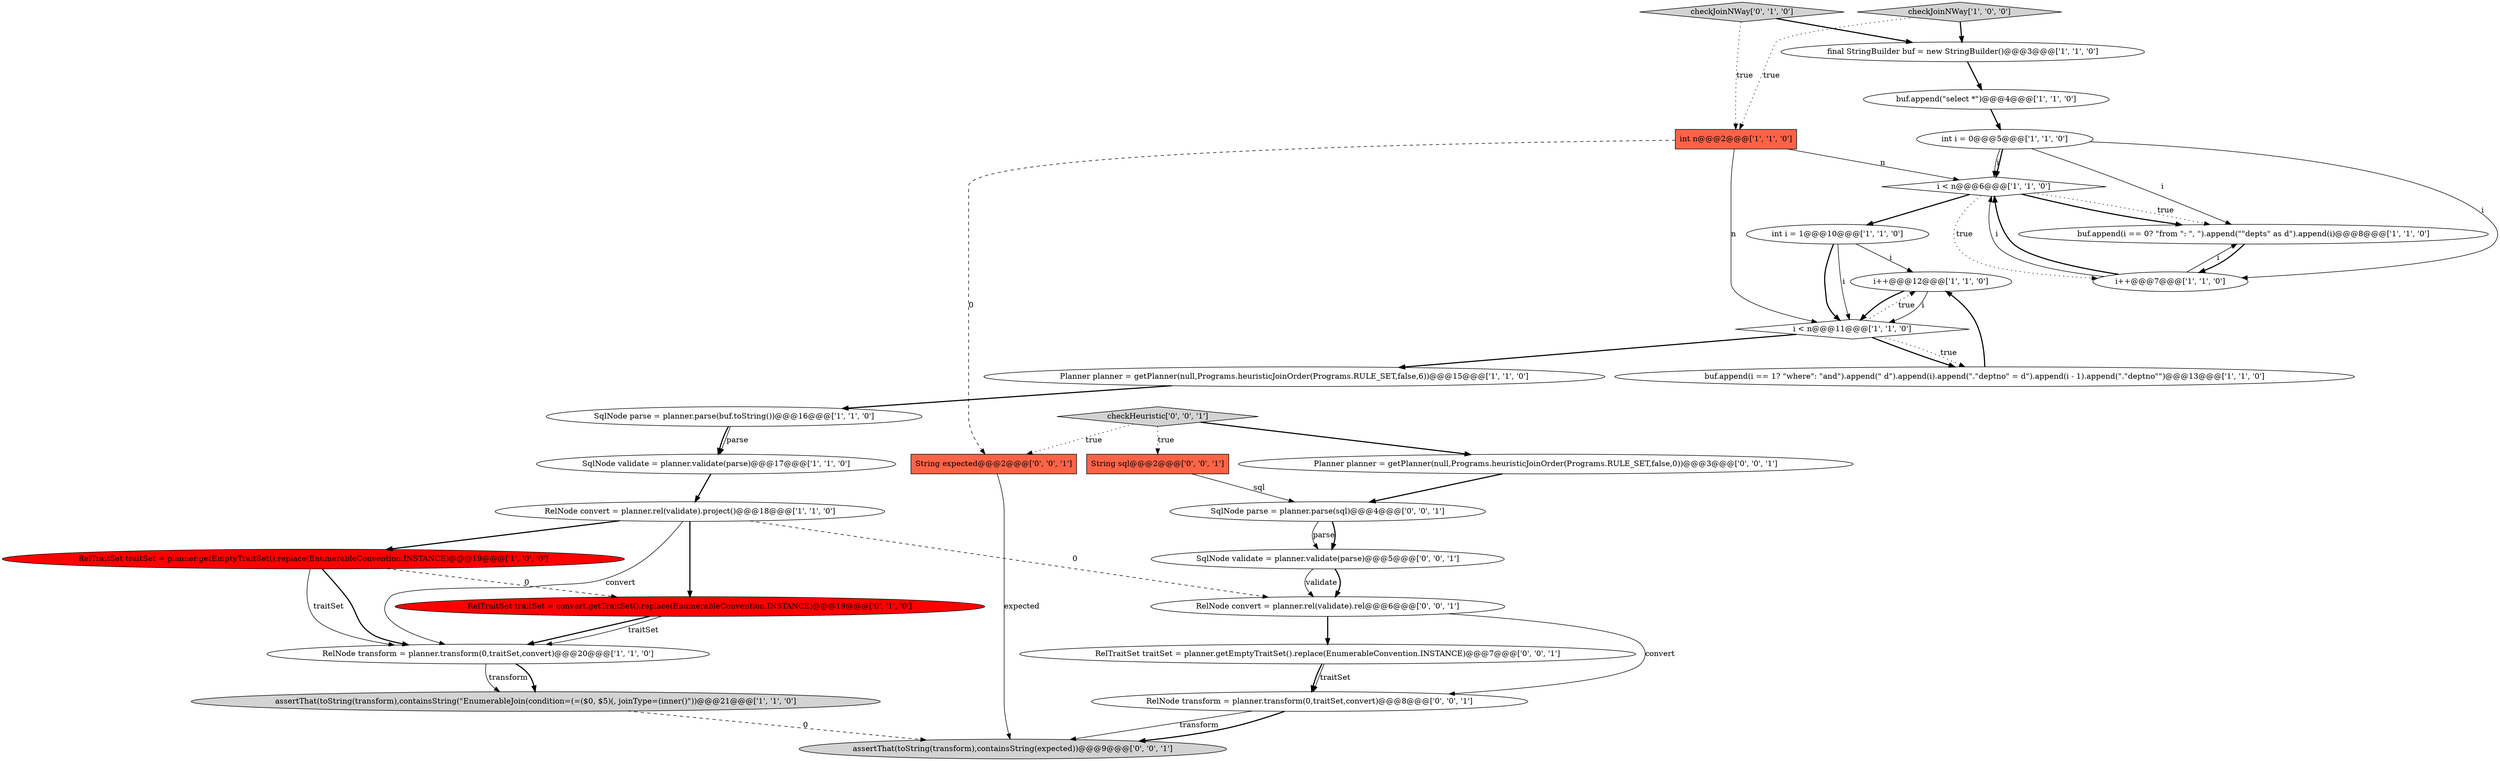 digraph {
3 [style = filled, label = "int i = 1@@@10@@@['1', '1', '0']", fillcolor = white, shape = ellipse image = "AAA0AAABBB1BBB"];
9 [style = filled, label = "checkJoinNWay['1', '0', '0']", fillcolor = lightgray, shape = diamond image = "AAA0AAABBB1BBB"];
10 [style = filled, label = "RelNode transform = planner.transform(0,traitSet,convert)@@@20@@@['1', '1', '0']", fillcolor = white, shape = ellipse image = "AAA0AAABBB1BBB"];
5 [style = filled, label = "final StringBuilder buf = new StringBuilder()@@@3@@@['1', '1', '0']", fillcolor = white, shape = ellipse image = "AAA0AAABBB1BBB"];
27 [style = filled, label = "String expected@@@2@@@['0', '0', '1']", fillcolor = tomato, shape = box image = "AAA0AAABBB3BBB"];
6 [style = filled, label = "int i = 0@@@5@@@['1', '1', '0']", fillcolor = white, shape = ellipse image = "AAA0AAABBB1BBB"];
17 [style = filled, label = "assertThat(toString(transform),containsString(\"EnumerableJoin(condition=(=($0, $5)(, joinType=(inner()\"))@@@21@@@['1', '1', '0']", fillcolor = lightgray, shape = ellipse image = "AAA0AAABBB1BBB"];
7 [style = filled, label = "RelNode convert = planner.rel(validate).project()@@@18@@@['1', '1', '0']", fillcolor = white, shape = ellipse image = "AAA0AAABBB1BBB"];
8 [style = filled, label = "int n@@@2@@@['1', '1', '0']", fillcolor = tomato, shape = box image = "AAA0AAABBB1BBB"];
20 [style = filled, label = "RelTraitSet traitSet = convert.getTraitSet().replace(EnumerableConvention.INSTANCE)@@@19@@@['0', '1', '0']", fillcolor = red, shape = ellipse image = "AAA1AAABBB2BBB"];
0 [style = filled, label = "i++@@@12@@@['1', '1', '0']", fillcolor = white, shape = ellipse image = "AAA0AAABBB1BBB"];
30 [style = filled, label = "RelTraitSet traitSet = planner.getEmptyTraitSet().replace(EnumerableConvention.INSTANCE)@@@7@@@['0', '0', '1']", fillcolor = white, shape = ellipse image = "AAA0AAABBB3BBB"];
2 [style = filled, label = "buf.append(\"select *\")@@@4@@@['1', '1', '0']", fillcolor = white, shape = ellipse image = "AAA0AAABBB1BBB"];
15 [style = filled, label = "SqlNode parse = planner.parse(buf.toString())@@@16@@@['1', '1', '0']", fillcolor = white, shape = ellipse image = "AAA0AAABBB1BBB"];
18 [style = filled, label = "i < n@@@6@@@['1', '1', '0']", fillcolor = white, shape = diamond image = "AAA0AAABBB1BBB"];
1 [style = filled, label = "Planner planner = getPlanner(null,Programs.heuristicJoinOrder(Programs.RULE_SET,false,6))@@@15@@@['1', '1', '0']", fillcolor = white, shape = ellipse image = "AAA0AAABBB1BBB"];
19 [style = filled, label = "checkJoinNWay['0', '1', '0']", fillcolor = lightgray, shape = diamond image = "AAA0AAABBB2BBB"];
29 [style = filled, label = "RelNode convert = planner.rel(validate).rel@@@6@@@['0', '0', '1']", fillcolor = white, shape = ellipse image = "AAA0AAABBB3BBB"];
14 [style = filled, label = "buf.append(i == 0? \"from \": \", \").append(\"\"depts\" as d\").append(i)@@@8@@@['1', '1', '0']", fillcolor = white, shape = ellipse image = "AAA0AAABBB1BBB"];
26 [style = filled, label = "String sql@@@2@@@['0', '0', '1']", fillcolor = tomato, shape = box image = "AAA0AAABBB3BBB"];
25 [style = filled, label = "assertThat(toString(transform),containsString(expected))@@@9@@@['0', '0', '1']", fillcolor = lightgray, shape = ellipse image = "AAA0AAABBB3BBB"];
16 [style = filled, label = "SqlNode validate = planner.validate(parse)@@@17@@@['1', '1', '0']", fillcolor = white, shape = ellipse image = "AAA0AAABBB1BBB"];
23 [style = filled, label = "checkHeuristic['0', '0', '1']", fillcolor = lightgray, shape = diamond image = "AAA0AAABBB3BBB"];
11 [style = filled, label = "RelTraitSet traitSet = planner.getEmptyTraitSet().replace(EnumerableConvention.INSTANCE)@@@19@@@['1', '0', '0']", fillcolor = red, shape = ellipse image = "AAA1AAABBB1BBB"];
24 [style = filled, label = "SqlNode validate = planner.validate(parse)@@@5@@@['0', '0', '1']", fillcolor = white, shape = ellipse image = "AAA0AAABBB3BBB"];
12 [style = filled, label = "i++@@@7@@@['1', '1', '0']", fillcolor = white, shape = ellipse image = "AAA0AAABBB1BBB"];
21 [style = filled, label = "Planner planner = getPlanner(null,Programs.heuristicJoinOrder(Programs.RULE_SET,false,0))@@@3@@@['0', '0', '1']", fillcolor = white, shape = ellipse image = "AAA0AAABBB3BBB"];
22 [style = filled, label = "SqlNode parse = planner.parse(sql)@@@4@@@['0', '0', '1']", fillcolor = white, shape = ellipse image = "AAA0AAABBB3BBB"];
28 [style = filled, label = "RelNode transform = planner.transform(0,traitSet,convert)@@@8@@@['0', '0', '1']", fillcolor = white, shape = ellipse image = "AAA0AAABBB3BBB"];
4 [style = filled, label = "i < n@@@11@@@['1', '1', '0']", fillcolor = white, shape = diamond image = "AAA0AAABBB1BBB"];
13 [style = filled, label = "buf.append(i == 1? \"where\": \"and\").append(\" d\").append(i).append(\".\"deptno\" = d\").append(i - 1).append(\".\"deptno\"\")@@@13@@@['1', '1', '0']", fillcolor = white, shape = ellipse image = "AAA0AAABBB1BBB"];
28->25 [style = solid, label="transform"];
18->3 [style = bold, label=""];
7->11 [style = bold, label=""];
11->20 [style = dashed, label="0"];
8->4 [style = solid, label="n"];
29->30 [style = bold, label=""];
2->6 [style = bold, label=""];
6->18 [style = bold, label=""];
1->15 [style = bold, label=""];
22->24 [style = solid, label="parse"];
4->0 [style = dotted, label="true"];
4->13 [style = bold, label=""];
10->17 [style = solid, label="transform"];
16->7 [style = bold, label=""];
29->28 [style = solid, label="convert"];
7->10 [style = solid, label="convert"];
15->16 [style = solid, label="parse"];
10->17 [style = bold, label=""];
24->29 [style = bold, label=""];
7->20 [style = bold, label=""];
0->4 [style = solid, label="i"];
26->22 [style = solid, label="sql"];
8->18 [style = solid, label="n"];
15->16 [style = bold, label=""];
3->4 [style = bold, label=""];
27->25 [style = solid, label="expected"];
18->14 [style = dotted, label="true"];
19->8 [style = dotted, label="true"];
17->25 [style = dashed, label="0"];
3->4 [style = solid, label="i"];
20->10 [style = bold, label=""];
9->8 [style = dotted, label="true"];
3->0 [style = solid, label="i"];
6->18 [style = solid, label="i"];
19->5 [style = bold, label=""];
4->13 [style = dotted, label="true"];
5->2 [style = bold, label=""];
23->26 [style = dotted, label="true"];
18->12 [style = dotted, label="true"];
30->28 [style = bold, label=""];
12->14 [style = solid, label="i"];
23->21 [style = bold, label=""];
0->4 [style = bold, label=""];
11->10 [style = bold, label=""];
21->22 [style = bold, label=""];
14->12 [style = bold, label=""];
12->18 [style = bold, label=""];
23->27 [style = dotted, label="true"];
24->29 [style = solid, label="validate"];
9->5 [style = bold, label=""];
28->25 [style = bold, label=""];
8->27 [style = dashed, label="0"];
11->10 [style = solid, label="traitSet"];
7->29 [style = dashed, label="0"];
4->1 [style = bold, label=""];
22->24 [style = bold, label=""];
6->12 [style = solid, label="i"];
12->18 [style = solid, label="i"];
20->10 [style = solid, label="traitSet"];
18->14 [style = bold, label=""];
6->14 [style = solid, label="i"];
30->28 [style = solid, label="traitSet"];
13->0 [style = bold, label=""];
}
